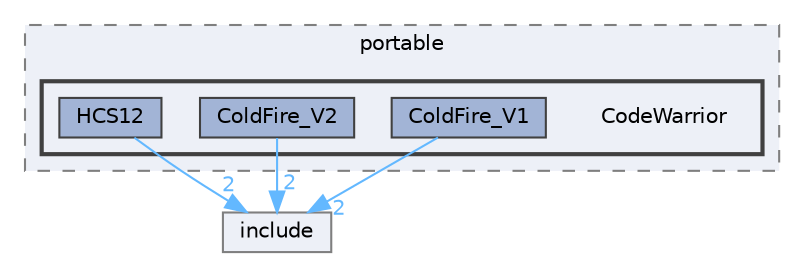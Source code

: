 digraph "D:/Projects/Raspberrypi_pico/pico_freertos_final/freertos_pico2/pico_freertos/FreeRTOS-Kernel/portable/CodeWarrior"
{
 // LATEX_PDF_SIZE
  bgcolor="transparent";
  edge [fontname=Helvetica,fontsize=10,labelfontname=Helvetica,labelfontsize=10];
  node [fontname=Helvetica,fontsize=10,shape=box,height=0.2,width=0.4];
  compound=true
  subgraph clusterdir_2901950e674b11bd625d37cd8c5cecca {
    graph [ bgcolor="#edf0f7", pencolor="grey50", label="portable", fontname=Helvetica,fontsize=10 style="filled,dashed", URL="dir_2901950e674b11bd625d37cd8c5cecca.html",tooltip=""]
  subgraph clusterdir_87eb828367ea59a3aba00a76e831aaeb {
    graph [ bgcolor="#edf0f7", pencolor="grey25", label="", fontname=Helvetica,fontsize=10 style="filled,bold", URL="dir_87eb828367ea59a3aba00a76e831aaeb.html",tooltip=""]
    dir_87eb828367ea59a3aba00a76e831aaeb [shape=plaintext, label="CodeWarrior"];
  dir_d0fe9092e3e3d84917bc8b0a0aba504f [label="ColdFire_V1", fillcolor="#a2b4d6", color="grey25", style="filled", URL="dir_d0fe9092e3e3d84917bc8b0a0aba504f.html",tooltip=""];
  dir_6ab4bbcf605edb86323401c049d87161 [label="ColdFire_V2", fillcolor="#a2b4d6", color="grey25", style="filled", URL="dir_6ab4bbcf605edb86323401c049d87161.html",tooltip=""];
  dir_04a876f5b34dcfb0ad3b3f8646036d22 [label="HCS12", fillcolor="#a2b4d6", color="grey25", style="filled", URL="dir_04a876f5b34dcfb0ad3b3f8646036d22.html",tooltip=""];
  }
  }
  dir_c69ece34c3f150cb2c6f1098178b172a [label="include", fillcolor="#edf0f7", color="grey50", style="filled", URL="dir_c69ece34c3f150cb2c6f1098178b172a.html",tooltip=""];
  dir_d0fe9092e3e3d84917bc8b0a0aba504f->dir_c69ece34c3f150cb2c6f1098178b172a [headlabel="2", labeldistance=1.5 headhref="dir_000099_000125.html" href="dir_000099_000125.html" color="steelblue1" fontcolor="steelblue1"];
  dir_6ab4bbcf605edb86323401c049d87161->dir_c69ece34c3f150cb2c6f1098178b172a [headlabel="2", labeldistance=1.5 headhref="dir_000100_000125.html" href="dir_000100_000125.html" color="steelblue1" fontcolor="steelblue1"];
  dir_04a876f5b34dcfb0ad3b3f8646036d22->dir_c69ece34c3f150cb2c6f1098178b172a [headlabel="2", labeldistance=1.5 headhref="dir_000119_000125.html" href="dir_000119_000125.html" color="steelblue1" fontcolor="steelblue1"];
}
